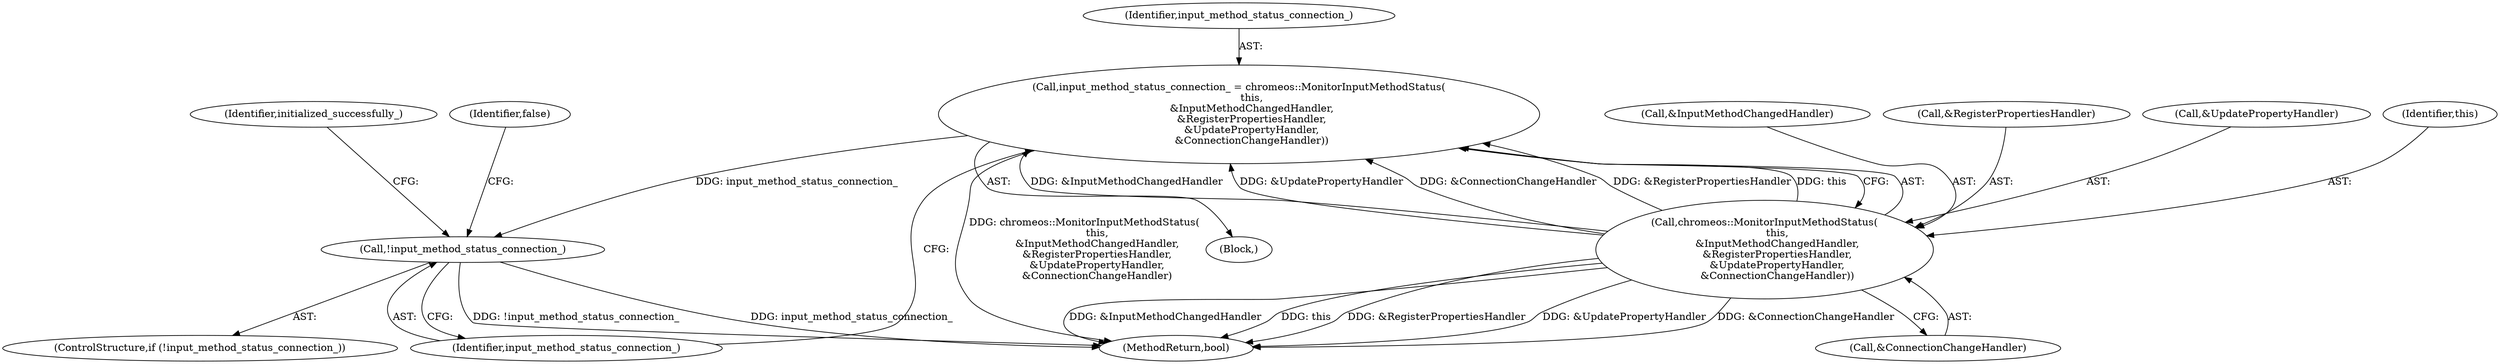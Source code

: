 digraph "1_Chrome_dc7b094a338c6c521f918f478e993f0f74bbea0d_18@API" {
"1000112" [label="(Call,input_method_status_connection_ = chromeos::MonitorInputMethodStatus(\n        this,\n        &InputMethodChangedHandler,\n        &RegisterPropertiesHandler,\n        &UpdatePropertyHandler,\n        &ConnectionChangeHandler))"];
"1000114" [label="(Call,chromeos::MonitorInputMethodStatus(\n        this,\n        &InputMethodChangedHandler,\n        &RegisterPropertiesHandler,\n        &UpdatePropertyHandler,\n        &ConnectionChangeHandler))"];
"1000125" [label="(Call,!input_method_status_connection_)"];
"1000126" [label="(Identifier,input_method_status_connection_)"];
"1000116" [label="(Call,&InputMethodChangedHandler)"];
"1000124" [label="(ControlStructure,if (!input_method_status_connection_))"];
"1000128" [label="(Identifier,false)"];
"1000112" [label="(Call,input_method_status_connection_ = chromeos::MonitorInputMethodStatus(\n        this,\n        &InputMethodChangedHandler,\n        &RegisterPropertiesHandler,\n        &UpdatePropertyHandler,\n        &ConnectionChangeHandler))"];
"1000118" [label="(Call,&RegisterPropertiesHandler)"];
"1000120" [label="(Call,&UpdatePropertyHandler)"];
"1000114" [label="(Call,chromeos::MonitorInputMethodStatus(\n        this,\n        &InputMethodChangedHandler,\n        &RegisterPropertiesHandler,\n        &UpdatePropertyHandler,\n        &ConnectionChangeHandler))"];
"1000125" [label="(Call,!input_method_status_connection_)"];
"1000130" [label="(Identifier,initialized_successfully_)"];
"1000115" [label="(Identifier,this)"];
"1000113" [label="(Identifier,input_method_status_connection_)"];
"1000101" [label="(Block,)"];
"1000122" [label="(Call,&ConnectionChangeHandler)"];
"1000134" [label="(MethodReturn,bool)"];
"1000112" -> "1000101"  [label="AST: "];
"1000112" -> "1000114"  [label="CFG: "];
"1000113" -> "1000112"  [label="AST: "];
"1000114" -> "1000112"  [label="AST: "];
"1000126" -> "1000112"  [label="CFG: "];
"1000112" -> "1000134"  [label="DDG: chromeos::MonitorInputMethodStatus(\n        this,\n        &InputMethodChangedHandler,\n        &RegisterPropertiesHandler,\n        &UpdatePropertyHandler,\n        &ConnectionChangeHandler)"];
"1000114" -> "1000112"  [label="DDG: &InputMethodChangedHandler"];
"1000114" -> "1000112"  [label="DDG: &UpdatePropertyHandler"];
"1000114" -> "1000112"  [label="DDG: &ConnectionChangeHandler"];
"1000114" -> "1000112"  [label="DDG: &RegisterPropertiesHandler"];
"1000114" -> "1000112"  [label="DDG: this"];
"1000112" -> "1000125"  [label="DDG: input_method_status_connection_"];
"1000114" -> "1000122"  [label="CFG: "];
"1000115" -> "1000114"  [label="AST: "];
"1000116" -> "1000114"  [label="AST: "];
"1000118" -> "1000114"  [label="AST: "];
"1000120" -> "1000114"  [label="AST: "];
"1000122" -> "1000114"  [label="AST: "];
"1000114" -> "1000134"  [label="DDG: this"];
"1000114" -> "1000134"  [label="DDG: &RegisterPropertiesHandler"];
"1000114" -> "1000134"  [label="DDG: &UpdatePropertyHandler"];
"1000114" -> "1000134"  [label="DDG: &ConnectionChangeHandler"];
"1000114" -> "1000134"  [label="DDG: &InputMethodChangedHandler"];
"1000125" -> "1000124"  [label="AST: "];
"1000125" -> "1000126"  [label="CFG: "];
"1000126" -> "1000125"  [label="AST: "];
"1000128" -> "1000125"  [label="CFG: "];
"1000130" -> "1000125"  [label="CFG: "];
"1000125" -> "1000134"  [label="DDG: !input_method_status_connection_"];
"1000125" -> "1000134"  [label="DDG: input_method_status_connection_"];
}
